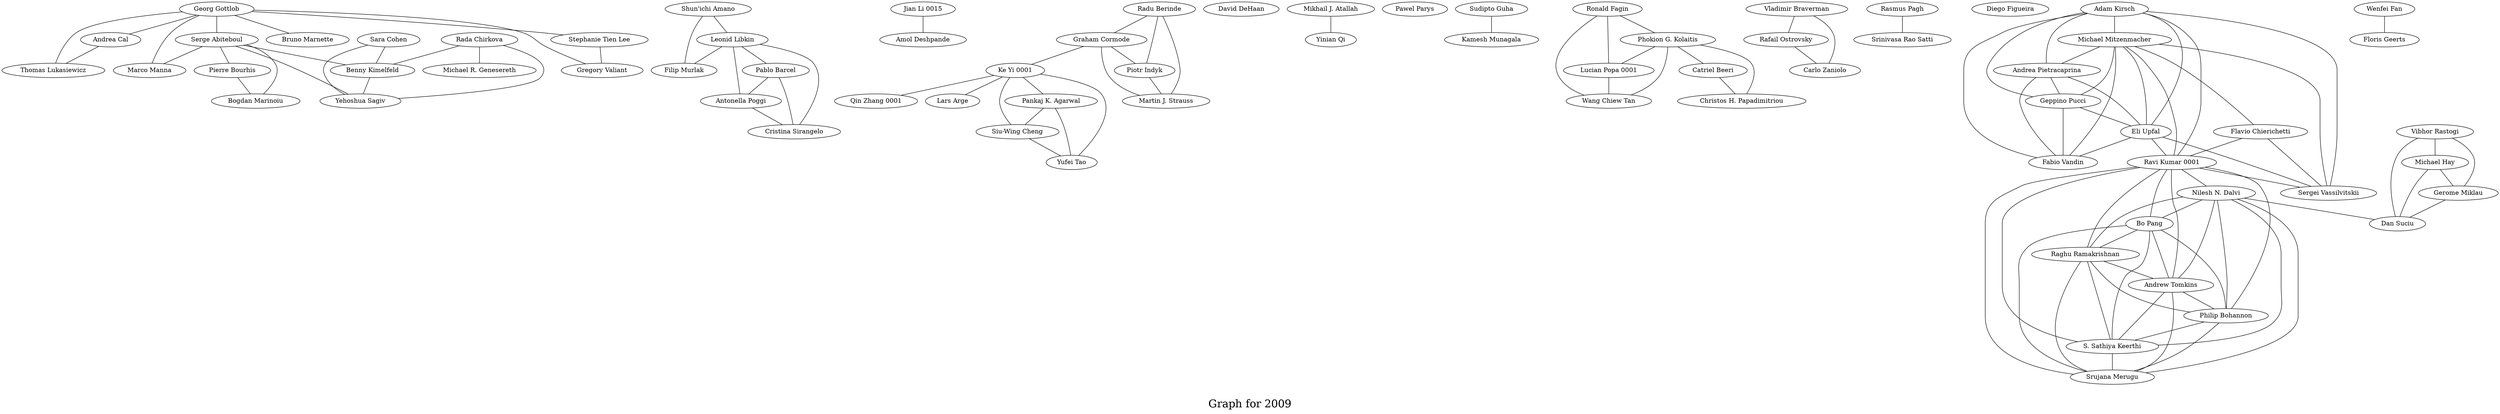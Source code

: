 /*****
Graph for 2009
*****/

graph G {
  graph [splines=true overlap=false]
  node  [shape=ellipse, width=0.3, height=0.3]
  0 [label="Georg Gottlob"];
  1 [label="Stephanie Tien Lee"];
  2 [label="Gregory Valiant"];
  3 [label="Shun'ichi Amano"];
  4 [label="Leonid Libkin"];
  5 [label="Filip Murlak"];
  6 [label="Andrea Cal"];
  7 [label="Thomas Lukasiewicz"];
  8 [label="Jian Li 0015"];
  9 [label="Amol Deshpande"];
  10 [label="Radu Berinde"];
  11 [label="Graham Cormode"];
  12 [label="Piotr Indyk"];
  13 [label="Martin J. Strauss"];
  14 [label="Rada Chirkova"];
  15 [label="Michael R. Genesereth"];
  16 [label="Ke Yi 0001"];
  17 [label="Qin Zhang 0001"];
  18 [label="David DeHaan"];
  19 [label="Lars Arge"];
  20 [label="Mikhail J. Atallah"];
  21 [label="Yinian Qi"];
  22 [label="Pawel Parys"];
  23 [label="Sudipto Guha"];
  24 [label="Kamesh Munagala"];
  25 [label="Ronald Fagin"];
  26 [label="Phokion G. Kolaitis"];
  27 [label="Lucian Popa 0001"];
  28 [label="Wang Chiew Tan"];
  29 [label="Vladimir Braverman"];
  30 [label="Rafail Ostrovsky"];
  31 [label="Carlo Zaniolo"];
  32 [label="Serge Abiteboul"];
  33 [label="Marco Manna"];
  34 [label="Sara Cohen"];
  35 [label="Benny Kimelfeld"];
  36 [label="Yehoshua Sagiv"];
  37 [label="Bruno Marnette"];
  38 [label="Catriel Beeri"];
  39 [label="Christos H. Papadimitriou"];
  40 [label="Rasmus Pagh"];
  41 [label="Srinivasa Rao Satti"];
  42 [label="Diego Figueira"];
  43 [label="Adam Kirsch"];
  44 [label="Michael Mitzenmacher"];
  45 [label="Andrea Pietracaprina"];
  46 [label="Geppino Pucci"];
  47 [label="Eli Upfal"];
  48 [label="Fabio Vandin"];
  49 [label="Pierre Bourhis"];
  50 [label="Bogdan Marinoiu"];
  51 [label="Flavio Chierichetti"];
  52 [label="Ravi Kumar 0001"];
  53 [label="Sergei Vassilvitskii"];
  54 [label="Wenfei Fan"];
  55 [label="Floris Geerts"];
  56 [label="Pablo Barcel"];
  57 [label="Antonella Poggi"];
  58 [label="Cristina Sirangelo"];
  59 [label="Pankaj K. Agarwal"];
  60 [label="Siu-Wing Cheng"];
  61 [label="Yufei Tao"];
  62 [label="Nilesh N. Dalvi"];
  63 [label="Bo Pang"];
  64 [label="Raghu Ramakrishnan"];
  65 [label="Andrew Tomkins"];
  66 [label="Philip Bohannon"];
  67 [label="S. Sathiya Keerthi"];
  68 [label="Srujana Merugu"];
  69 [label="Vibhor Rastogi"];
  70 [label="Michael Hay"];
  71 [label="Gerome Miklau"];
  72 [label="Dan Suciu"];
  0 -- 1;
  0 -- 2;
  0 -- 6;
  0 -- 7;
  0 -- 32;
  0 -- 33;
  0 -- 37;
  1 -- 2;
  3 -- 4;
  3 -- 5;
  4 -- 5;
  4 -- 56;
  4 -- 57;
  4 -- 58;
  6 -- 7;
  8 -- 9;
  10 -- 11;
  10 -- 12;
  10 -- 13;
  11 -- 12;
  11 -- 13;
  11 -- 16;
  12 -- 13;
  14 -- 15;
  14 -- 35;
  14 -- 36;
  16 -- 17;
  16 -- 19;
  16 -- 59;
  16 -- 60;
  16 -- 61;
  20 -- 21;
  23 -- 24;
  25 -- 26;
  25 -- 27;
  25 -- 28;
  26 -- 27;
  26 -- 28;
  26 -- 38;
  26 -- 39;
  27 -- 28;
  29 -- 30;
  29 -- 31;
  30 -- 31;
  32 -- 33;
  32 -- 35;
  32 -- 36;
  32 -- 49;
  32 -- 50;
  34 -- 35;
  34 -- 36;
  35 -- 36;
  38 -- 39;
  40 -- 41;
  43 -- 44;
  43 -- 45;
  43 -- 46;
  43 -- 47;
  43 -- 48;
  43 -- 52;
  43 -- 53;
  44 -- 45;
  44 -- 46;
  44 -- 47;
  44 -- 48;
  44 -- 51;
  44 -- 52;
  44 -- 53;
  45 -- 46;
  45 -- 47;
  45 -- 48;
  46 -- 47;
  46 -- 48;
  47 -- 48;
  47 -- 52;
  47 -- 53;
  49 -- 50;
  51 -- 52;
  51 -- 53;
  52 -- 53;
  52 -- 62;
  52 -- 63;
  52 -- 64;
  52 -- 65;
  52 -- 66;
  52 -- 67;
  52 -- 68;
  54 -- 55;
  56 -- 57;
  56 -- 58;
  57 -- 58;
  59 -- 60;
  59 -- 61;
  60 -- 61;
  62 -- 63;
  62 -- 64;
  62 -- 65;
  62 -- 66;
  62 -- 67;
  62 -- 68;
  62 -- 72;
  63 -- 64;
  63 -- 65;
  63 -- 66;
  63 -- 67;
  63 -- 68;
  64 -- 65;
  64 -- 66;
  64 -- 67;
  64 -- 68;
  65 -- 66;
  65 -- 67;
  65 -- 68;
  66 -- 67;
  66 -- 68;
  67 -- 68;
  69 -- 70;
  69 -- 71;
  69 -- 72;
  70 -- 71;
  70 -- 72;
  71 -- 72;
  label = "\nGraph for 2009\n";  fontsize=24;
}
